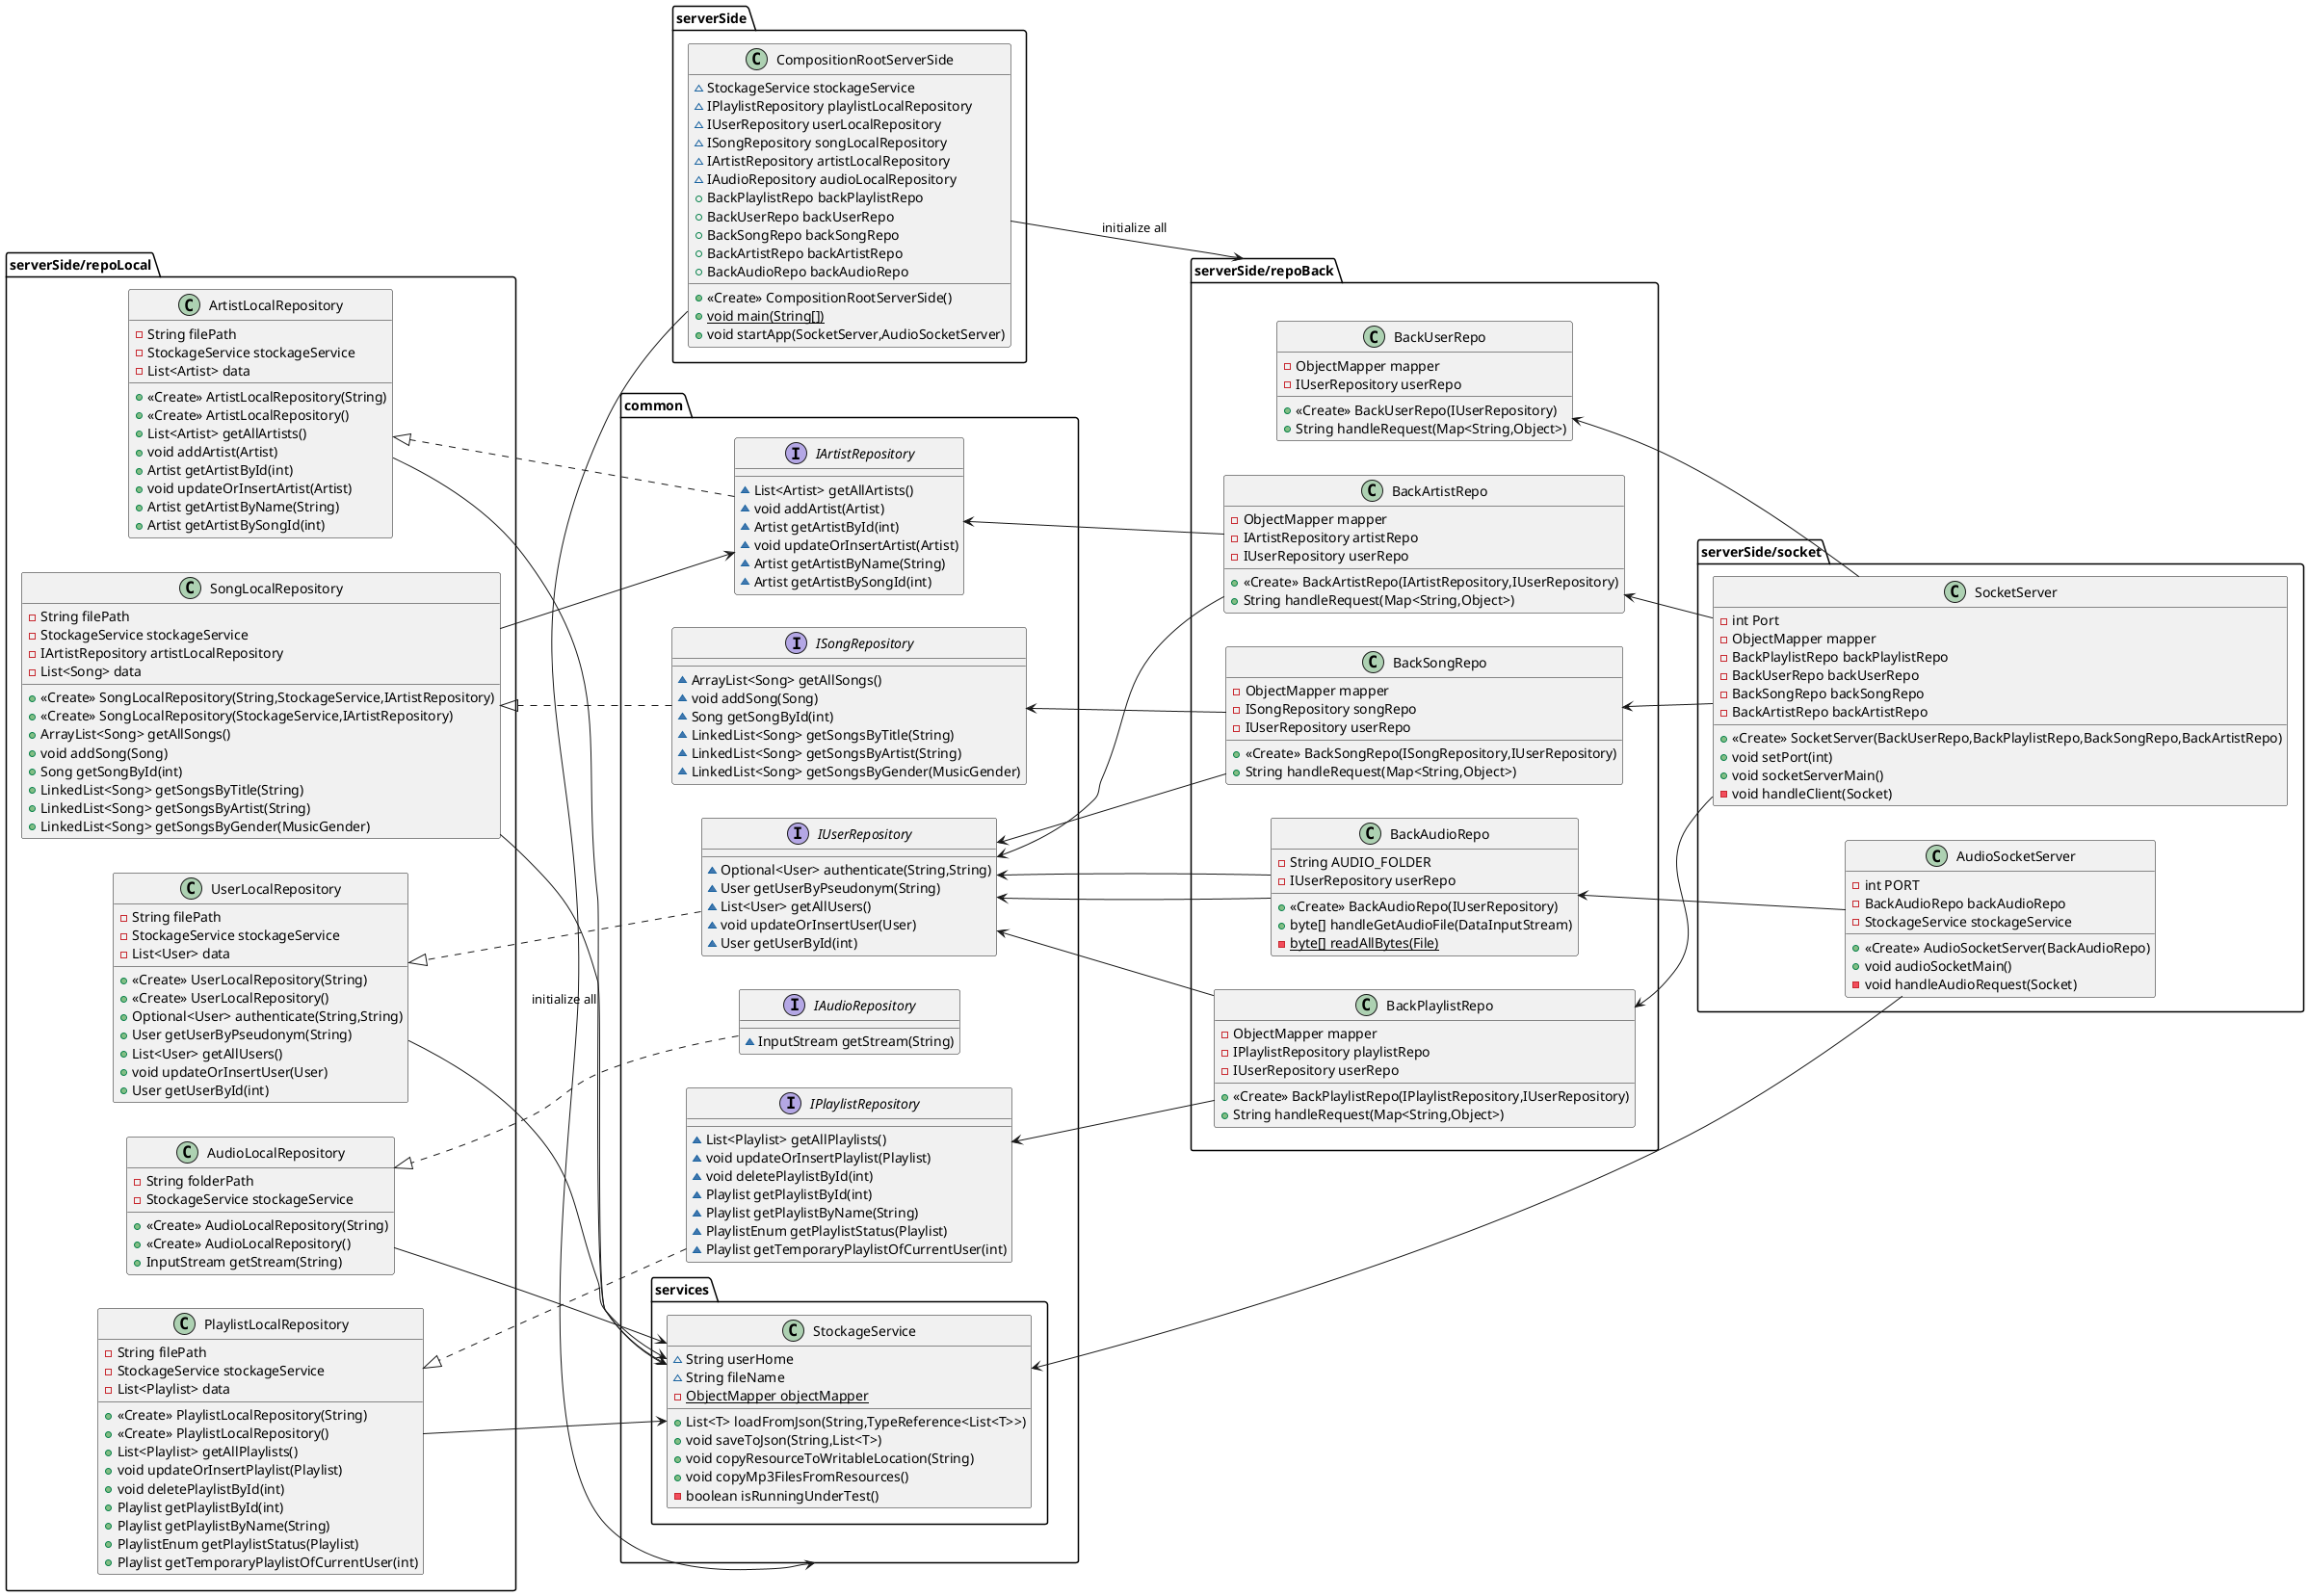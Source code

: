 @startuml
left to right direction

'--- Focus sur serverSide et dépendances utiles dans common ---
package common {
    interface IUserRepository{
        ~ Optional<User> authenticate(String,String)
        ~ User getUserByPseudonym(String)
        ~ List<User> getAllUsers()
        ~ void updateOrInsertUser(User)
        ~ User getUserById(int)
    }
    interface ISongRepository{
        ~ ArrayList<Song> getAllSongs()
        ~ void addSong(Song)
        ~ Song getSongById(int)
        ~ LinkedList<Song> getSongsByTitle(String)
        ~ LinkedList<Song> getSongsByArtist(String)
        ~ LinkedList<Song> getSongsByGender(MusicGender)
    }
    interface IPlaylistRepository{
        ~ List<Playlist> getAllPlaylists()
        ~ void updateOrInsertPlaylist(Playlist)
        ~ void deletePlaylistById(int)
        ~ Playlist getPlaylistById(int)
        ~ Playlist getPlaylistByName(String)
        ~ PlaylistEnum getPlaylistStatus(Playlist)
        ~ Playlist getTemporaryPlaylistOfCurrentUser(int)
    }
    interface IAudioRepository{
        ~ InputStream getStream(String)
    }
    interface IArtistRepository{
        ~ List<Artist> getAllArtists()
        ~ void addArtist(Artist)
        ~ Artist getArtistById(int)
        ~ void updateOrInsertArtist(Artist)
        ~ Artist getArtistByName(String)
        ~ Artist getArtistBySongId(int)
    }
}

package common.services {
    class StockageService{
        ~ String userHome
        ~ String fileName
        - {static} ObjectMapper objectMapper
        + List<T> loadFromJson(String,TypeReference<List<T>>)
        + void saveToJson(String,List<T>)
        + void copyResourceToWritableLocation(String)
        + void copyMp3FilesFromResources()
        - boolean isRunningUnderTest()
    }
}

package serverSide/repoBack {
    class BackAudioRepo {
        - String AUDIO_FOLDER
        - IUserRepository userRepo
        + <<Create>> BackAudioRepo(IUserRepository)
        + byte[] handleGetAudioFile(DataInputStream)
        - {static} byte[] readAllBytes(File)
    }

    class BackUserRepo {
        - ObjectMapper mapper
        - IUserRepository userRepo
        + <<Create>> BackUserRepo(IUserRepository)
        + String handleRequest(Map<String,Object>)
    }

    class BackSongRepo {
       - ObjectMapper mapper
       - ISongRepository songRepo
       - IUserRepository userRepo
       + <<Create>> BackSongRepo(ISongRepository,IUserRepository)
       + String handleRequest(Map<String,Object>)
    }

    class BackPlaylistRepo {
        - ObjectMapper mapper
        - IPlaylistRepository playlistRepo
        - IUserRepository userRepo
        + <<Create>> BackPlaylistRepo(IPlaylistRepository,IUserRepository)
        + String handleRequest(Map<String,Object>)
    }

    class BackArtistRepo {
         - ObjectMapper mapper
         - IArtistRepository artistRepo
         - IUserRepository userRepo
         + <<Create>> BackArtistRepo(IArtistRepository,IUserRepository)
         + String handleRequest(Map<String,Object>)
    }
}

package serverSide/repoLocal {
    class SongLocalRepository {
        - String filePath
        - StockageService stockageService
        - IArtistRepository artistLocalRepository
        - List<Song> data
        + <<Create>> SongLocalRepository(String,StockageService,IArtistRepository)
        + <<Create>> SongLocalRepository(StockageService,IArtistRepository)
        + ArrayList<Song> getAllSongs()
        + void addSong(Song)
        + Song getSongById(int)
        + LinkedList<Song> getSongsByTitle(String)
        + LinkedList<Song> getSongsByArtist(String)
        + LinkedList<Song> getSongsByGender(MusicGender)
    }

    class PlaylistLocalRepository {
        - String filePath
        - StockageService stockageService
        - List<Playlist> data
        + <<Create>> PlaylistLocalRepository(String)
        + <<Create>> PlaylistLocalRepository()
        + List<Playlist> getAllPlaylists()
        + void updateOrInsertPlaylist(Playlist)
        + void deletePlaylistById(int)
        + Playlist getPlaylistById(int)
        + Playlist getPlaylistByName(String)
        + PlaylistEnum getPlaylistStatus(Playlist)
        + Playlist getTemporaryPlaylistOfCurrentUser(int)
    }

    class UserLocalRepository {
        - String filePath
        - StockageService stockageService
        - List<User> data
        + <<Create>> UserLocalRepository(String)
        + <<Create>> UserLocalRepository()
        + Optional<User> authenticate(String,String)
        + User getUserByPseudonym(String)
        + List<User> getAllUsers()
        + void updateOrInsertUser(User)
        + User getUserById(int)
    }

    class ArtistLocalRepository {
        - String filePath
        - StockageService stockageService
        - List<Artist> data
        + <<Create>> ArtistLocalRepository(String)
        + <<Create>> ArtistLocalRepository()
        + List<Artist> getAllArtists()
        + void addArtist(Artist)
        + Artist getArtistById(int)
        + void updateOrInsertArtist(Artist)
        + Artist getArtistByName(String)
        + Artist getArtistBySongId(int)
    }

    class AudioLocalRepository {
        - String folderPath
        - StockageService stockageService
        + <<Create>> AudioLocalRepository(String)
        + <<Create>> AudioLocalRepository()
        + InputStream getStream(String)
    }
}

package serverSide/socket {
    class AudioSocketServer {
        - int PORT
        - BackAudioRepo backAudioRepo
        - StockageService stockageService
        + <<Create>> AudioSocketServer(BackAudioRepo)
        + void audioSocketMain()
        - void handleAudioRequest(Socket)
    }

    class SocketServer {
       - int Port
       - ObjectMapper mapper
       - BackPlaylistRepo backPlaylistRepo
       - BackUserRepo backUserRepo
       - BackSongRepo backSongRepo
       - BackArtistRepo backArtistRepo
       + <<Create>> SocketServer(BackUserRepo,BackPlaylistRepo,BackSongRepo,BackArtistRepo)
       + void setPort(int)
       + void socketServerMain()
       - void handleClient(Socket)
    }
}

class serverSide.CompositionRootServerSide {
    ~ StockageService stockageService
    ~ IPlaylistRepository playlistLocalRepository
    ~ IUserRepository userLocalRepository
    ~ ISongRepository songLocalRepository
    ~ IArtistRepository artistLocalRepository
    ~ IAudioRepository audioLocalRepository
    + BackPlaylistRepo backPlaylistRepo
    + BackUserRepo backUserRepo
    + BackSongRepo backSongRepo
    + BackArtistRepo backArtistRepo
    + BackAudioRepo backAudioRepo
    + <<Create>> CompositionRootServerSide()
    + {static} void main(String[])
    + void startApp(SocketServer,AudioSocketServer)
}


'--- Dépendances avec -u-> ---
"serverSide/repoBack.BackAudioRepo" -u-> common.IUserRepository
"serverSide/repoBack.BackAudioRepo" -u-> common.IUserRepository
"serverSide/repoBack.BackSongRepo" -u-> common.ISongRepository
"serverSide/repoBack.BackSongRepo" -u-> common.IUserRepository
"serverSide/repoBack.BackPlaylistRepo" -u-> common.IPlaylistRepository
"serverSide/repoBack.BackPlaylistRepo" -u-> common.IUserRepository
"serverSide/repoBack.BackArtistRepo" -u-> common.IArtistRepository
"serverSide/repoBack.BackArtistRepo" -u-> common.IUserRepository

"serverSide/repoLocal.SongLocalRepository" -d-> common.services.StockageService
"serverSide/repoLocal.SongLocalRepository" -d-> common.IArtistRepository
"serverSide/repoLocal.PlaylistLocalRepository" -d-> common.services.StockageService
"serverSide/repoLocal.UserLocalRepository" -d-> common.services.StockageService
"serverSide/repoLocal.ArtistLocalRepository" -d-> common.services.StockageService
"serverSide/repoLocal.AudioLocalRepository" -d-> common.services.StockageService

"serverSide/socket.AudioSocketServer" -u-> "serverSide/repoBack.BackAudioRepo"
"serverSide/socket.AudioSocketServer" -u-> common.services.StockageService
"serverSide/socket.SocketServer" -u-> "serverSide/repoBack.BackPlaylistRepo"
"serverSide/socket.SocketServer" -u-> "serverSide/repoBack.BackUserRepo"
"serverSide/socket.SocketServer" -u-> "serverSide/repoBack.BackSongRepo"
"serverSide/socket.SocketServer" -u-> "serverSide/repoBack.BackArtistRepo"

"serverSide.CompositionRootServerSide" -r-> common : initialize all
"serverSide.CompositionRootServerSide" -r-> "serverSide/repoBack"  : initialize all

'--- Implémentations des interfaces par les repositories locaux avec ..u.|> ---
common.ISongRepository ..|> "serverSide/repoLocal.SongLocalRepository"
common.IPlaylistRepository ..|> "serverSide/repoLocal.PlaylistLocalRepository"
common.IUserRepository ..|> "serverSide/repoLocal.UserLocalRepository"
common.IArtistRepository ..|> "serverSide/repoLocal.ArtistLocalRepository"
common.IAudioRepository ..|> "serverSide/repoLocal.AudioLocalRepository"

@enduml
